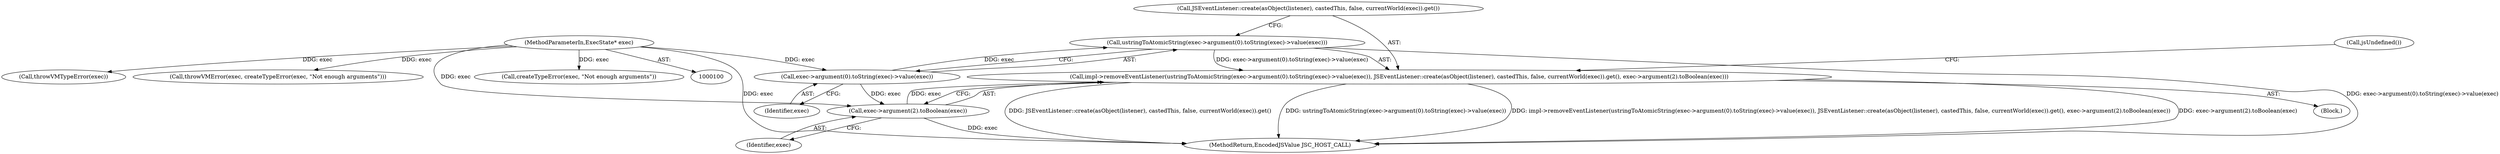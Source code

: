 digraph "0_Chrome_b944f670bb7a8a919daac497a4ea0536c954c201_15@API" {
"1000148" [label="(Call,impl->removeEventListener(ustringToAtomicString(exec->argument(0).toString(exec)->value(exec)), JSEventListener::create(asObject(listener), castedThis, false, currentWorld(exec)).get(), exec->argument(2).toBoolean(exec)))"];
"1000149" [label="(Call,ustringToAtomicString(exec->argument(0).toString(exec)->value(exec)))"];
"1000150" [label="(Call,exec->argument(0).toString(exec)->value(exec))"];
"1000101" [label="(MethodParameterIn,ExecState* exec)"];
"1000153" [label="(Call,exec->argument(2).toBoolean(exec))"];
"1000151" [label="(Identifier,exec)"];
"1000157" [label="(Call,jsUndefined())"];
"1000102" [label="(Block,)"];
"1000158" [label="(MethodReturn,EncodedJSValue JSC_HOST_CALL)"];
"1000113" [label="(Call,throwVMTypeError(exec))"];
"1000148" [label="(Call,impl->removeEventListener(ustringToAtomicString(exec->argument(0).toString(exec)->value(exec)), JSEventListener::create(asObject(listener), castedThis, false, currentWorld(exec)).get(), exec->argument(2).toBoolean(exec)))"];
"1000132" [label="(Call,throwVMError(exec, createTypeError(exec, \"Not enough arguments\")))"];
"1000152" [label="(Call,JSEventListener::create(asObject(listener), castedThis, false, currentWorld(exec)).get())"];
"1000153" [label="(Call,exec->argument(2).toBoolean(exec))"];
"1000149" [label="(Call,ustringToAtomicString(exec->argument(0).toString(exec)->value(exec)))"];
"1000101" [label="(MethodParameterIn,ExecState* exec)"];
"1000154" [label="(Identifier,exec)"];
"1000150" [label="(Call,exec->argument(0).toString(exec)->value(exec))"];
"1000134" [label="(Call,createTypeError(exec, \"Not enough arguments\"))"];
"1000148" -> "1000102"  [label="AST: "];
"1000148" -> "1000153"  [label="CFG: "];
"1000149" -> "1000148"  [label="AST: "];
"1000152" -> "1000148"  [label="AST: "];
"1000153" -> "1000148"  [label="AST: "];
"1000157" -> "1000148"  [label="CFG: "];
"1000148" -> "1000158"  [label="DDG: exec->argument(2).toBoolean(exec)"];
"1000148" -> "1000158"  [label="DDG: JSEventListener::create(asObject(listener), castedThis, false, currentWorld(exec)).get()"];
"1000148" -> "1000158"  [label="DDG: ustringToAtomicString(exec->argument(0).toString(exec)->value(exec))"];
"1000148" -> "1000158"  [label="DDG: impl->removeEventListener(ustringToAtomicString(exec->argument(0).toString(exec)->value(exec)), JSEventListener::create(asObject(listener), castedThis, false, currentWorld(exec)).get(), exec->argument(2).toBoolean(exec))"];
"1000149" -> "1000148"  [label="DDG: exec->argument(0).toString(exec)->value(exec)"];
"1000153" -> "1000148"  [label="DDG: exec"];
"1000149" -> "1000150"  [label="CFG: "];
"1000150" -> "1000149"  [label="AST: "];
"1000152" -> "1000149"  [label="CFG: "];
"1000149" -> "1000158"  [label="DDG: exec->argument(0).toString(exec)->value(exec)"];
"1000150" -> "1000149"  [label="DDG: exec"];
"1000150" -> "1000151"  [label="CFG: "];
"1000151" -> "1000150"  [label="AST: "];
"1000101" -> "1000150"  [label="DDG: exec"];
"1000150" -> "1000153"  [label="DDG: exec"];
"1000101" -> "1000100"  [label="AST: "];
"1000101" -> "1000158"  [label="DDG: exec"];
"1000101" -> "1000113"  [label="DDG: exec"];
"1000101" -> "1000132"  [label="DDG: exec"];
"1000101" -> "1000134"  [label="DDG: exec"];
"1000101" -> "1000153"  [label="DDG: exec"];
"1000153" -> "1000154"  [label="CFG: "];
"1000154" -> "1000153"  [label="AST: "];
"1000153" -> "1000158"  [label="DDG: exec"];
}
